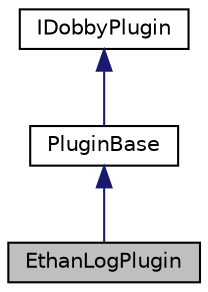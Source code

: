 digraph "EthanLogPlugin"
{
 // LATEX_PDF_SIZE
  edge [fontname="Helvetica",fontsize="10",labelfontname="Helvetica",labelfontsize="10"];
  node [fontname="Helvetica",fontsize="10",shape=record];
  Node1 [label="EthanLogPlugin",height=0.2,width=0.4,color="black", fillcolor="grey75", style="filled", fontcolor="black",tooltip="Plugin library that create a DIAG logging pipe for a container."];
  Node2 -> Node1 [dir="back",color="midnightblue",fontsize="10",style="solid"];
  Node2 [label="PluginBase",height=0.2,width=0.4,color="black", fillcolor="white", style="filled",URL="$classPluginBase.html",tooltip="Basic object that provides the default overrides for a plugin."];
  Node3 -> Node2 [dir="back",color="midnightblue",fontsize="10",style="solid"];
  Node3 [label="IDobbyPlugin",height=0.2,width=0.4,color="black", fillcolor="white", style="filled",URL="$classIDobbyPlugin.html",tooltip="Interface that plugin libraries have to implement."];
}
